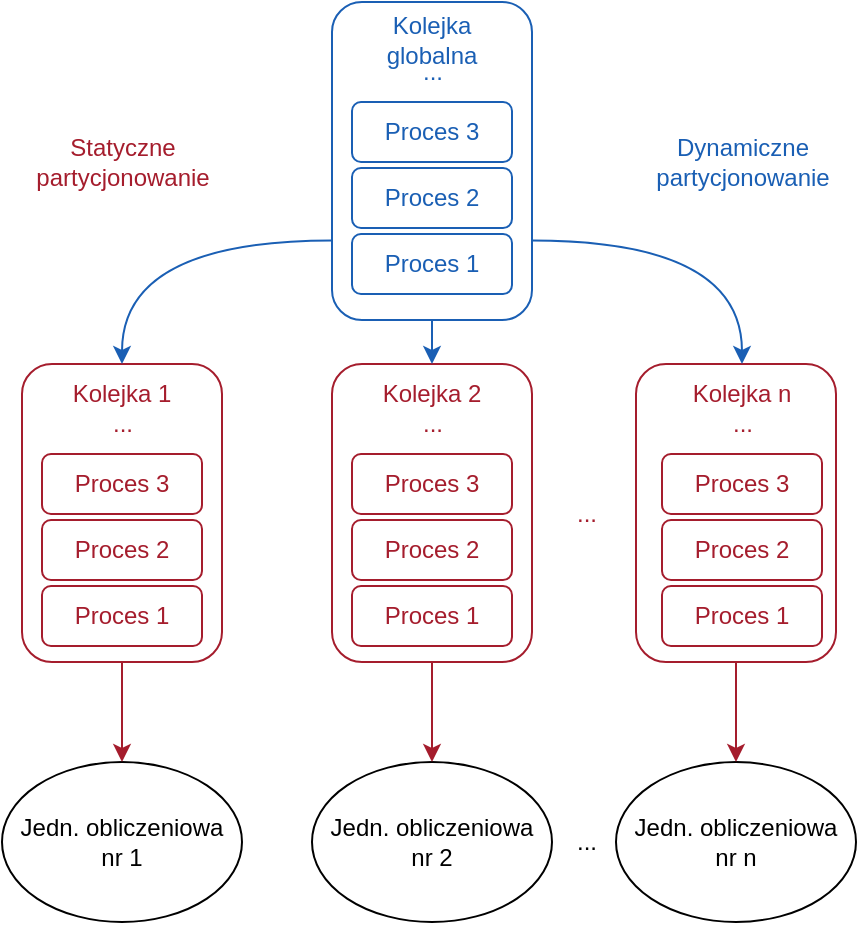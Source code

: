 <mxfile version="24.8.4">
  <diagram name="Page-1" id="kAHeXbk0XRPaJV0VDnAC">
    <mxGraphModel dx="1434" dy="776" grid="1" gridSize="10" guides="1" tooltips="1" connect="1" arrows="1" fold="1" page="1" pageScale="1" pageWidth="850" pageHeight="1100" math="0" shadow="0">
      <root>
        <mxCell id="0" />
        <mxCell id="1" parent="0" />
        <mxCell id="2pnpTwt-PdoqCdJgxdSJ-2" value="Proces 3" style="rounded=1;whiteSpace=wrap;html=1;fillColor=none;fontColor=#a51d2d;strokeColor=#a51d2d;" parent="1" vertex="1">
          <mxGeometry x="340" y="406" width="80" height="30" as="geometry" />
        </mxCell>
        <mxCell id="2pnpTwt-PdoqCdJgxdSJ-4" value="Proces 2" style="rounded=1;whiteSpace=wrap;html=1;fillColor=none;fontColor=#a51d2d;strokeColor=#a51d2d;" parent="1" vertex="1">
          <mxGeometry x="340" y="439" width="80" height="30" as="geometry" />
        </mxCell>
        <mxCell id="2pnpTwt-PdoqCdJgxdSJ-6" value="Proces 1" style="rounded=1;whiteSpace=wrap;html=1;fillColor=none;fontColor=#a51d2d;strokeColor=#a51d2d;" parent="1" vertex="1">
          <mxGeometry x="340" y="472" width="80" height="30" as="geometry" />
        </mxCell>
        <mxCell id="2pnpTwt-PdoqCdJgxdSJ-8" value="..." style="text;html=1;align=center;verticalAlign=middle;resizable=0;points=[];autosize=1;strokeColor=none;fillColor=none;fontColor=#a51d2d;" parent="1" vertex="1">
          <mxGeometry x="365" y="376" width="30" height="30" as="geometry" />
        </mxCell>
        <mxCell id="2pnpTwt-PdoqCdJgxdSJ-9" value="&lt;div&gt;Jedn. obliczeniowa&lt;/div&gt;&lt;div&gt;nr 1&lt;/div&gt;" style="ellipse;whiteSpace=wrap;html=1;fillColor=none;" parent="1" vertex="1">
          <mxGeometry x="320" y="560" width="120" height="80" as="geometry" />
        </mxCell>
        <mxCell id="2pnpTwt-PdoqCdJgxdSJ-10" value="&lt;div&gt;Jedn. obliczeniowa&lt;/div&gt;&lt;div&gt;nr 2&lt;br&gt;&lt;/div&gt;" style="ellipse;whiteSpace=wrap;html=1;fillColor=none;" parent="1" vertex="1">
          <mxGeometry x="475" y="560" width="120" height="80" as="geometry" />
        </mxCell>
        <mxCell id="2pnpTwt-PdoqCdJgxdSJ-11" value="&lt;div&gt;Jedn. obliczeniowa&lt;/div&gt;&lt;div&gt;nr n&lt;br&gt;&lt;/div&gt;" style="ellipse;whiteSpace=wrap;html=1;fillColor=none;" parent="1" vertex="1">
          <mxGeometry x="627" y="560" width="120" height="80" as="geometry" />
        </mxCell>
        <mxCell id="2pnpTwt-PdoqCdJgxdSJ-12" value="..." style="text;html=1;align=center;verticalAlign=middle;resizable=0;points=[];autosize=1;strokeColor=none;fillColor=none;" parent="1" vertex="1">
          <mxGeometry x="597" y="585" width="30" height="30" as="geometry" />
        </mxCell>
        <mxCell id="2pnpTwt-PdoqCdJgxdSJ-29" value="Proces 3" style="rounded=1;whiteSpace=wrap;html=1;fillColor=none;fontColor=#a51d2d;strokeColor=#a51d2d;" parent="1" vertex="1">
          <mxGeometry x="495" y="406" width="80" height="30" as="geometry" />
        </mxCell>
        <mxCell id="2pnpTwt-PdoqCdJgxdSJ-30" value="Proces 2" style="rounded=1;whiteSpace=wrap;html=1;fillColor=none;fontColor=#a51d2d;strokeColor=#a51d2d;" parent="1" vertex="1">
          <mxGeometry x="495" y="439" width="80" height="30" as="geometry" />
        </mxCell>
        <mxCell id="2pnpTwt-PdoqCdJgxdSJ-31" value="Proces 1" style="rounded=1;whiteSpace=wrap;html=1;fillColor=none;fontColor=#a51d2d;strokeColor=#a51d2d;" parent="1" vertex="1">
          <mxGeometry x="495" y="472" width="80" height="30" as="geometry" />
        </mxCell>
        <mxCell id="2pnpTwt-PdoqCdJgxdSJ-32" value="Proces 3" style="rounded=1;whiteSpace=wrap;html=1;fillColor=none;fontColor=#a51d2d;strokeColor=#a51d2d;" parent="1" vertex="1">
          <mxGeometry x="650" y="406" width="80" height="30" as="geometry" />
        </mxCell>
        <mxCell id="2pnpTwt-PdoqCdJgxdSJ-33" value="Proces 2" style="rounded=1;whiteSpace=wrap;html=1;fillColor=none;fontColor=#a51d2d;strokeColor=#a51d2d;" parent="1" vertex="1">
          <mxGeometry x="650" y="439" width="80" height="30" as="geometry" />
        </mxCell>
        <mxCell id="2pnpTwt-PdoqCdJgxdSJ-34" value="Proces 1" style="rounded=1;whiteSpace=wrap;html=1;fillColor=none;fontColor=#a51d2d;strokeColor=#a51d2d;" parent="1" vertex="1">
          <mxGeometry x="650" y="472" width="80" height="30" as="geometry" />
        </mxCell>
        <mxCell id="2pnpTwt-PdoqCdJgxdSJ-35" value="..." style="text;html=1;align=center;verticalAlign=middle;resizable=0;points=[];autosize=1;strokeColor=none;fillColor=none;fontColor=#a51d2d;" parent="1" vertex="1">
          <mxGeometry x="520" y="376" width="30" height="30" as="geometry" />
        </mxCell>
        <mxCell id="2pnpTwt-PdoqCdJgxdSJ-36" value="..." style="text;html=1;align=center;verticalAlign=middle;resizable=0;points=[];autosize=1;strokeColor=none;fillColor=none;fontColor=#a51d2d;" parent="1" vertex="1">
          <mxGeometry x="675" y="376" width="30" height="30" as="geometry" />
        </mxCell>
        <mxCell id="2pnpTwt-PdoqCdJgxdSJ-37" value="Proces 3" style="rounded=1;whiteSpace=wrap;html=1;fillColor=none;fontColor=#1a5fb4;strokeColor=#1a5fb4;" parent="1" vertex="1">
          <mxGeometry x="495" y="230" width="80" height="30" as="geometry" />
        </mxCell>
        <mxCell id="2pnpTwt-PdoqCdJgxdSJ-38" value="Proces 2" style="rounded=1;whiteSpace=wrap;html=1;fillColor=none;fontColor=#1a5fb4;strokeColor=#1a5fb4;" parent="1" vertex="1">
          <mxGeometry x="495" y="263" width="80" height="30" as="geometry" />
        </mxCell>
        <mxCell id="2pnpTwt-PdoqCdJgxdSJ-39" value="Proces 1" style="rounded=1;whiteSpace=wrap;html=1;fillColor=none;fontColor=#1a5fb4;strokeColor=#1a5fb4;" parent="1" vertex="1">
          <mxGeometry x="495" y="296" width="80" height="30" as="geometry" />
        </mxCell>
        <mxCell id="2pnpTwt-PdoqCdJgxdSJ-40" value="..." style="text;html=1;align=center;verticalAlign=middle;resizable=0;points=[];autosize=1;strokeColor=none;fillColor=none;fontColor=#1a5fb4;" parent="1" vertex="1">
          <mxGeometry x="520" y="200" width="30" height="30" as="geometry" />
        </mxCell>
        <mxCell id="2pnpTwt-PdoqCdJgxdSJ-60" style="edgeStyle=orthogonalEdgeStyle;rounded=0;orthogonalLoop=1;jettySize=auto;html=1;exitX=0.5;exitY=1;exitDx=0;exitDy=0;entryX=0.5;entryY=0;entryDx=0;entryDy=0;strokeColor=#a51d2d;" parent="1" source="2pnpTwt-PdoqCdJgxdSJ-42" target="2pnpTwt-PdoqCdJgxdSJ-9" edge="1">
          <mxGeometry relative="1" as="geometry" />
        </mxCell>
        <mxCell id="2pnpTwt-PdoqCdJgxdSJ-42" value="" style="rounded=1;whiteSpace=wrap;html=1;fillColor=none;fontColor=#a51d2d;strokeColor=#a51d2d;" parent="1" vertex="1">
          <mxGeometry x="330" y="361" width="100" height="149" as="geometry" />
        </mxCell>
        <mxCell id="2pnpTwt-PdoqCdJgxdSJ-43" value="Kolejka 1" style="text;html=1;align=center;verticalAlign=middle;whiteSpace=wrap;rounded=0;fontColor=#a51d2d;" parent="1" vertex="1">
          <mxGeometry x="350" y="361" width="60" height="30" as="geometry" />
        </mxCell>
        <mxCell id="2pnpTwt-PdoqCdJgxdSJ-61" style="edgeStyle=orthogonalEdgeStyle;rounded=0;orthogonalLoop=1;jettySize=auto;html=1;exitX=0.5;exitY=1;exitDx=0;exitDy=0;entryX=0.5;entryY=0;entryDx=0;entryDy=0;strokeColor=#a51d2d;" parent="1" source="2pnpTwt-PdoqCdJgxdSJ-48" target="2pnpTwt-PdoqCdJgxdSJ-10" edge="1">
          <mxGeometry relative="1" as="geometry" />
        </mxCell>
        <mxCell id="2pnpTwt-PdoqCdJgxdSJ-48" value="" style="rounded=1;whiteSpace=wrap;html=1;fillColor=none;fontColor=#a51d2d;strokeColor=#a51d2d;" parent="1" vertex="1">
          <mxGeometry x="485" y="361" width="100" height="149" as="geometry" />
        </mxCell>
        <mxCell id="2pnpTwt-PdoqCdJgxdSJ-49" value="Kolejka 2" style="text;html=1;align=center;verticalAlign=middle;whiteSpace=wrap;rounded=0;fontColor=#a51d2d;" parent="1" vertex="1">
          <mxGeometry x="505" y="361" width="60" height="30" as="geometry" />
        </mxCell>
        <mxCell id="2pnpTwt-PdoqCdJgxdSJ-62" style="edgeStyle=orthogonalEdgeStyle;rounded=0;orthogonalLoop=1;jettySize=auto;html=1;exitX=0.5;exitY=1;exitDx=0;exitDy=0;entryX=0.5;entryY=0;entryDx=0;entryDy=0;strokeColor=#a51d2d;" parent="1" source="2pnpTwt-PdoqCdJgxdSJ-50" target="2pnpTwt-PdoqCdJgxdSJ-11" edge="1">
          <mxGeometry relative="1" as="geometry" />
        </mxCell>
        <mxCell id="2pnpTwt-PdoqCdJgxdSJ-50" value="" style="rounded=1;whiteSpace=wrap;html=1;fillColor=none;fontColor=#a51d2d;strokeColor=#a51d2d;" parent="1" vertex="1">
          <mxGeometry x="637" y="361" width="100" height="149" as="geometry" />
        </mxCell>
        <mxCell id="2pnpTwt-PdoqCdJgxdSJ-51" value="Kolejka n" style="text;html=1;align=center;verticalAlign=middle;whiteSpace=wrap;rounded=0;fontColor=#a51d2d;" parent="1" vertex="1">
          <mxGeometry x="660" y="361" width="60" height="30" as="geometry" />
        </mxCell>
        <mxCell id="2pnpTwt-PdoqCdJgxdSJ-52" value="..." style="text;html=1;align=center;verticalAlign=middle;resizable=0;points=[];autosize=1;strokeColor=none;fillColor=none;fontColor=#a51d2d;" parent="1" vertex="1">
          <mxGeometry x="597" y="420.5" width="30" height="30" as="geometry" />
        </mxCell>
        <mxCell id="2pnpTwt-PdoqCdJgxdSJ-57" style="edgeStyle=orthogonalEdgeStyle;rounded=0;orthogonalLoop=1;jettySize=auto;html=1;exitX=0.5;exitY=1;exitDx=0;exitDy=0;entryX=0.5;entryY=0;entryDx=0;entryDy=0;strokeColor=#1a5fb4;" parent="1" source="2pnpTwt-PdoqCdJgxdSJ-53" target="2pnpTwt-PdoqCdJgxdSJ-49" edge="1">
          <mxGeometry relative="1" as="geometry" />
        </mxCell>
        <mxCell id="2pnpTwt-PdoqCdJgxdSJ-58" style="edgeStyle=orthogonalEdgeStyle;rounded=0;orthogonalLoop=1;jettySize=auto;html=1;exitX=0;exitY=0.75;exitDx=0;exitDy=0;entryX=0.5;entryY=0;entryDx=0;entryDy=0;curved=1;strokeColor=#1a5fb4;" parent="1" source="2pnpTwt-PdoqCdJgxdSJ-53" target="2pnpTwt-PdoqCdJgxdSJ-43" edge="1">
          <mxGeometry relative="1" as="geometry" />
        </mxCell>
        <mxCell id="2pnpTwt-PdoqCdJgxdSJ-59" style="edgeStyle=orthogonalEdgeStyle;rounded=0;orthogonalLoop=1;jettySize=auto;html=1;exitX=1;exitY=0.75;exitDx=0;exitDy=0;entryX=0.5;entryY=0;entryDx=0;entryDy=0;curved=1;strokeColor=#1a5fb4;" parent="1" source="2pnpTwt-PdoqCdJgxdSJ-53" target="2pnpTwt-PdoqCdJgxdSJ-51" edge="1">
          <mxGeometry relative="1" as="geometry" />
        </mxCell>
        <mxCell id="2pnpTwt-PdoqCdJgxdSJ-53" value="" style="rounded=1;whiteSpace=wrap;html=1;fillColor=none;fontColor=#1a5fb4;strokeColor=#1a5fb4;" parent="1" vertex="1">
          <mxGeometry x="485" y="180" width="100" height="159" as="geometry" />
        </mxCell>
        <mxCell id="2pnpTwt-PdoqCdJgxdSJ-54" value="&lt;div&gt;Kolejka&lt;/div&gt;&lt;div&gt;globalna&lt;br&gt;&lt;/div&gt;" style="text;html=1;align=center;verticalAlign=middle;whiteSpace=wrap;rounded=0;fontColor=#1a5fb4;" parent="1" vertex="1">
          <mxGeometry x="505" y="184" width="60" height="30" as="geometry" />
        </mxCell>
        <mxCell id="2pnpTwt-PdoqCdJgxdSJ-63" value="Dynamiczne&lt;br&gt;&lt;div&gt;partycjonowanie&lt;/div&gt;" style="text;html=1;align=center;verticalAlign=middle;resizable=0;points=[];autosize=1;strokeColor=none;fillColor=none;fontColor=#1a5fb4;" parent="1" vertex="1">
          <mxGeometry x="635" y="239.5" width="110" height="40" as="geometry" />
        </mxCell>
        <mxCell id="2pnpTwt-PdoqCdJgxdSJ-64" value="&lt;div&gt;Statyczne&lt;/div&gt;&lt;div&gt;partycjonowanie&lt;br&gt;&lt;/div&gt;" style="text;html=1;align=center;verticalAlign=middle;resizable=0;points=[];autosize=1;strokeColor=none;fillColor=none;fontColor=#a51d2d;" parent="1" vertex="1">
          <mxGeometry x="325" y="239.5" width="110" height="40" as="geometry" />
        </mxCell>
      </root>
    </mxGraphModel>
  </diagram>
</mxfile>
